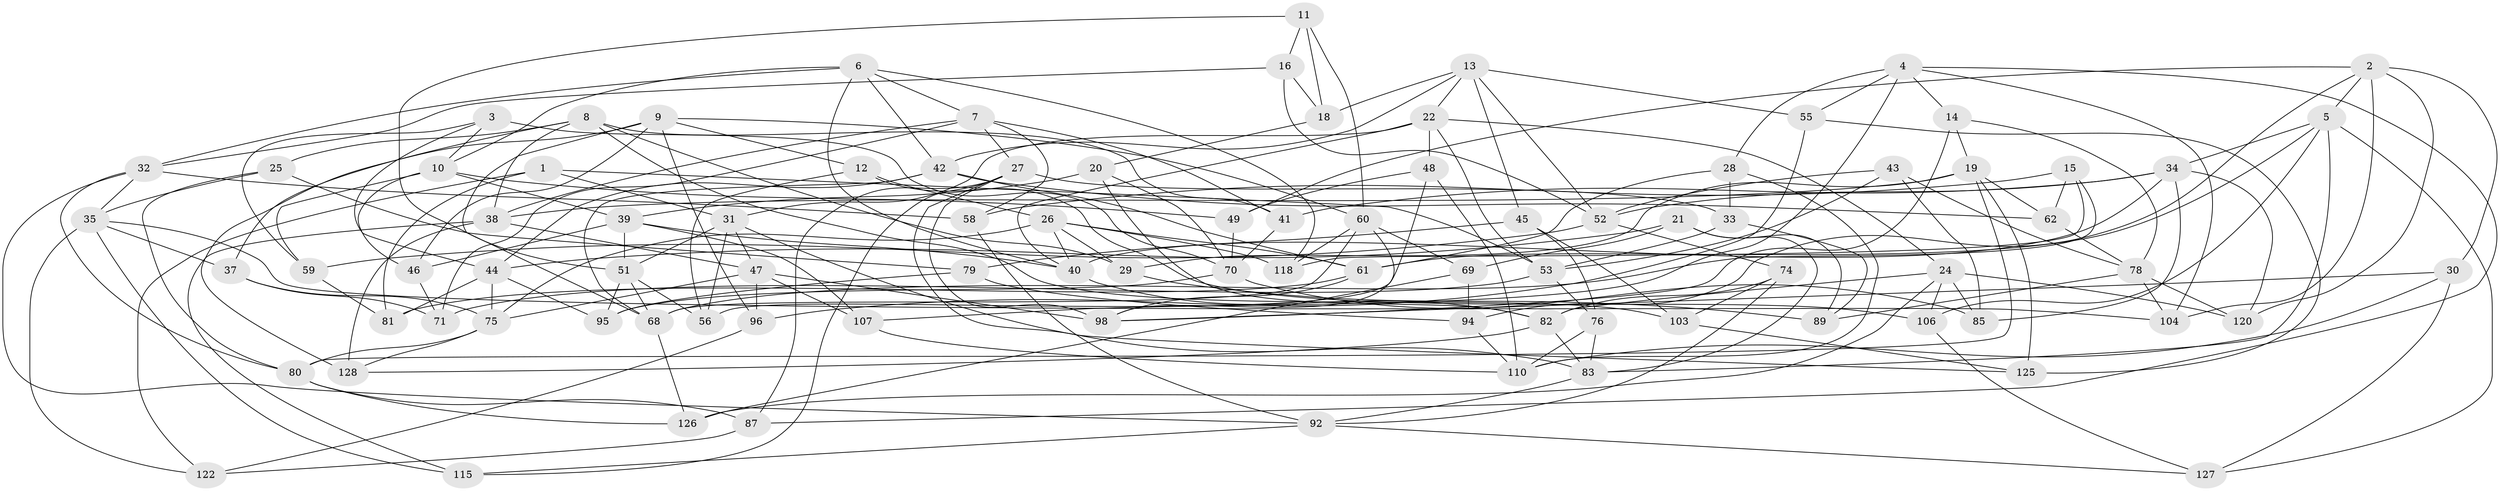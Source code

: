 // Generated by graph-tools (version 1.1) at 2025/24/03/03/25 07:24:28]
// undirected, 90 vertices, 219 edges
graph export_dot {
graph [start="1"]
  node [color=gray90,style=filled];
  1;
  2 [super="+93"];
  3;
  4 [super="+124"];
  5 [super="+17"];
  6 [super="+65"];
  7 [super="+64"];
  8 [super="+114"];
  9 [super="+23"];
  10 [super="+63"];
  11;
  12;
  13 [super="+57"];
  14;
  15;
  16;
  18;
  19 [super="+90"];
  20;
  21;
  22 [super="+97"];
  24 [super="+36"];
  25;
  26 [super="+109"];
  27 [super="+67"];
  28;
  29;
  30;
  31 [super="+113"];
  32 [super="+73"];
  33;
  34 [super="+50"];
  35 [super="+101"];
  37;
  38 [super="+117"];
  39 [super="+123"];
  40 [super="+54"];
  41;
  42 [super="+84"];
  43;
  44 [super="+72"];
  45;
  46;
  47 [super="+88"];
  48;
  49;
  51 [super="+112"];
  52 [super="+129"];
  53 [super="+119"];
  55;
  56;
  58;
  59;
  60 [super="+66"];
  61 [super="+77"];
  62;
  68 [super="+99"];
  69;
  70 [super="+105"];
  71;
  74;
  75 [super="+108"];
  76;
  78 [super="+91"];
  79;
  80 [super="+100"];
  81;
  82 [super="+121"];
  83 [super="+86"];
  85;
  87;
  89;
  92 [super="+116"];
  94;
  95;
  96;
  98 [super="+102"];
  103;
  104;
  106;
  107;
  110 [super="+111"];
  115;
  118;
  120;
  122;
  125;
  126;
  127;
  128;
  1 -- 31;
  1 -- 122;
  1 -- 81;
  1 -- 53;
  2 -- 30;
  2 -- 5;
  2 -- 94;
  2 -- 120;
  2 -- 49;
  2 -- 104;
  3 -- 10;
  3 -- 59;
  3 -- 70;
  3 -- 44;
  4 -- 104;
  4 -- 55;
  4 -- 28;
  4 -- 107;
  4 -- 14;
  4 -- 87;
  5 -- 127;
  5 -- 106;
  5 -- 83;
  5 -- 61;
  5 -- 34;
  6 -- 40;
  6 -- 118;
  6 -- 32;
  6 -- 42;
  6 -- 7;
  6 -- 10;
  7 -- 71;
  7 -- 27;
  7 -- 41;
  7 -- 58;
  7 -- 38;
  8 -- 29;
  8 -- 37;
  8 -- 25;
  8 -- 41;
  8 -- 38;
  8 -- 103;
  9 -- 46;
  9 -- 60;
  9 -- 128;
  9 -- 12;
  9 -- 96;
  9 -- 68;
  10 -- 49;
  10 -- 59;
  10 -- 46;
  10 -- 39;
  11 -- 18;
  11 -- 16;
  11 -- 51;
  11 -- 60;
  12 -- 26;
  12 -- 106;
  12 -- 56;
  13 -- 42;
  13 -- 18;
  13 -- 45;
  13 -- 22;
  13 -- 55;
  13 -- 52;
  14 -- 19;
  14 -- 98;
  14 -- 78;
  15 -- 62;
  15 -- 68;
  15 -- 118;
  15 -- 58;
  16 -- 18;
  16 -- 52;
  16 -- 32;
  18 -- 20;
  19 -- 125;
  19 -- 38;
  19 -- 29;
  19 -- 62;
  19 -- 80;
  20 -- 82;
  20 -- 70;
  20 -- 39;
  21 -- 69;
  21 -- 89;
  21 -- 83;
  21 -- 44;
  22 -- 24;
  22 -- 31;
  22 -- 48;
  22 -- 40;
  22 -- 53;
  24 -- 85;
  24 -- 106;
  24 -- 120;
  24 -- 126;
  24 -- 82;
  25 -- 35;
  25 -- 79;
  25 -- 80;
  26 -- 61;
  26 -- 40;
  26 -- 29;
  26 -- 118;
  26 -- 75;
  27 -- 33;
  27 -- 87;
  27 -- 115;
  27 -- 83;
  27 -- 98;
  28 -- 110;
  28 -- 33;
  28 -- 61;
  29 -- 89;
  30 -- 127;
  30 -- 110;
  30 -- 98;
  31 -- 56;
  31 -- 125;
  31 -- 47;
  31 -- 51;
  32 -- 35;
  32 -- 58;
  32 -- 80;
  32 -- 92;
  33 -- 89;
  33 -- 53;
  34 -- 120;
  34 -- 41;
  34 -- 40;
  34 -- 85;
  34 -- 52;
  35 -- 122;
  35 -- 104;
  35 -- 115;
  35 -- 37;
  37 -- 71;
  37 -- 75;
  38 -- 128;
  38 -- 115;
  38 -- 47;
  39 -- 40;
  39 -- 107;
  39 -- 46;
  39 -- 51;
  40 -- 82;
  41 -- 70;
  42 -- 68;
  42 -- 44;
  42 -- 61;
  42 -- 62;
  43 -- 85;
  43 -- 52;
  43 -- 53;
  43 -- 78;
  44 -- 75;
  44 -- 95;
  44 -- 81;
  45 -- 76;
  45 -- 103;
  45 -- 79;
  46 -- 71;
  47 -- 75;
  47 -- 98;
  47 -- 96;
  47 -- 107;
  48 -- 56;
  48 -- 49;
  48 -- 110;
  49 -- 70;
  51 -- 56;
  51 -- 95;
  51 -- 68;
  52 -- 74;
  52 -- 59;
  53 -- 71;
  53 -- 76;
  55 -- 96;
  55 -- 125;
  58 -- 92;
  59 -- 81;
  60 -- 68;
  60 -- 69;
  60 -- 118;
  60 -- 98;
  61 -- 98;
  61 -- 81;
  62 -- 78;
  68 -- 126;
  69 -- 126;
  69 -- 94;
  70 -- 85;
  70 -- 95;
  74 -- 103;
  74 -- 82;
  74 -- 92;
  75 -- 128;
  75 -- 80;
  76 -- 83;
  76 -- 110;
  78 -- 120;
  78 -- 89;
  78 -- 104;
  79 -- 95;
  79 -- 94;
  80 -- 87;
  80 -- 126;
  82 -- 83;
  82 -- 128;
  83 -- 92;
  87 -- 122;
  92 -- 115;
  92 -- 127;
  94 -- 110;
  96 -- 122;
  103 -- 125;
  106 -- 127;
  107 -- 110;
}
